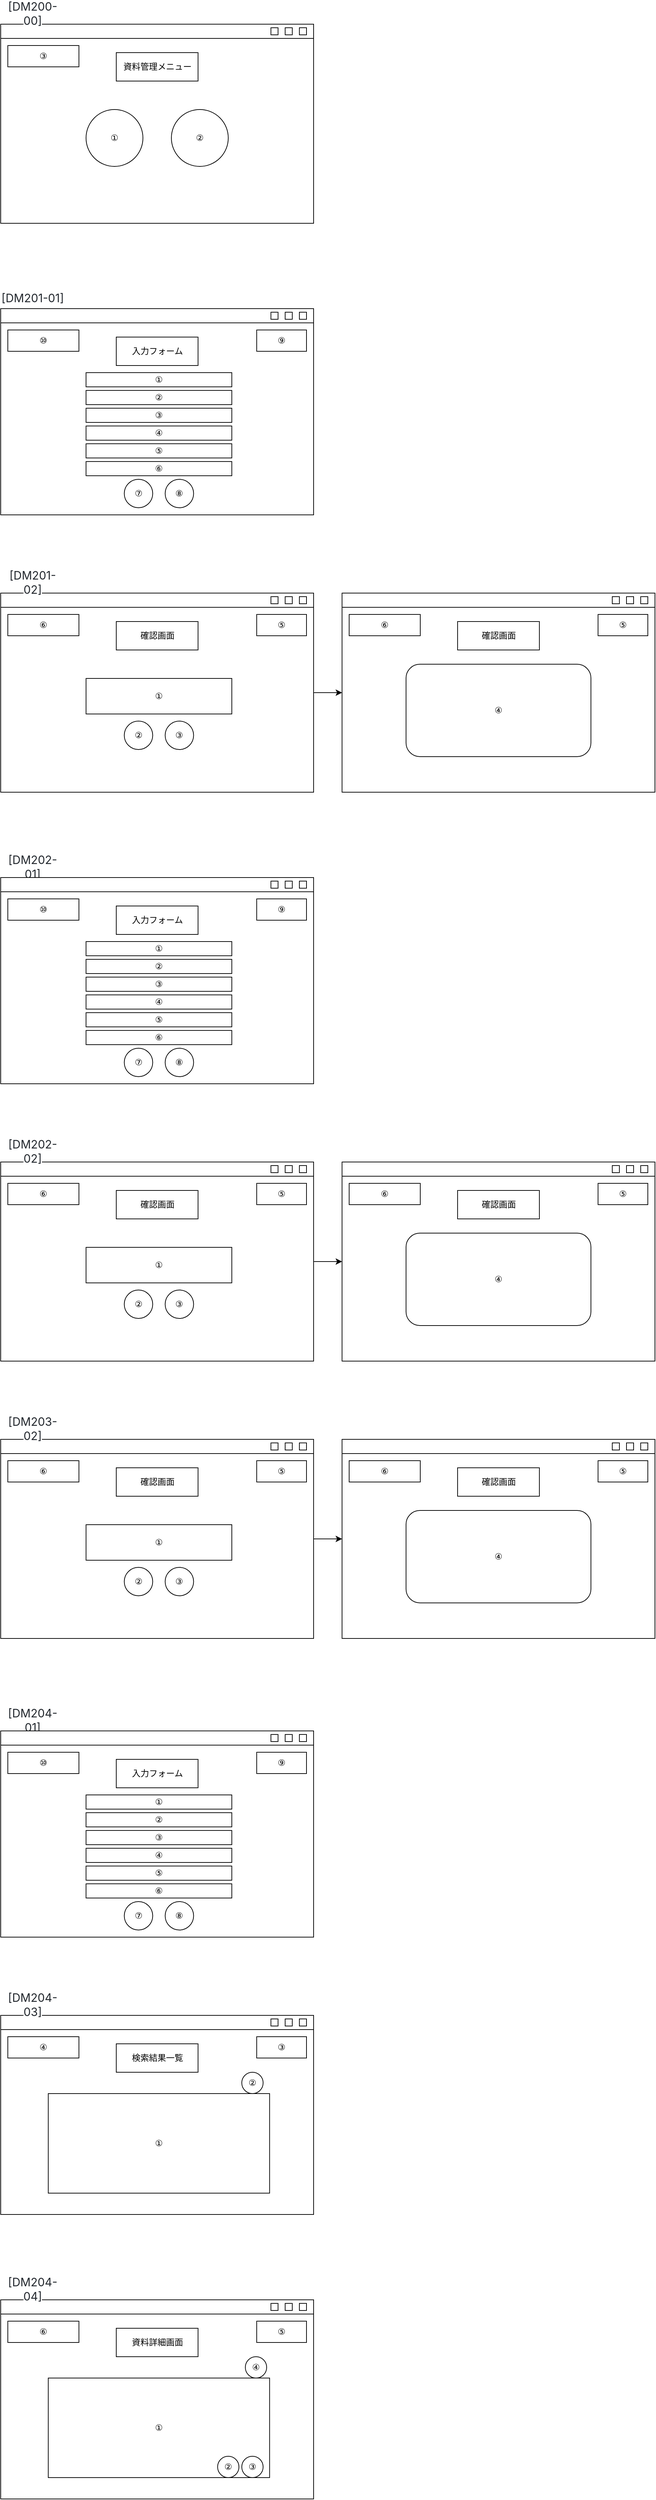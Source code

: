 <mxfile version="18.0.6" type="device"><diagram id="uIDjm1-luFgf9AakeljS" name="ページ1"><mxGraphModel dx="920" dy="865" grid="1" gridSize="10" guides="1" tooltips="1" connect="1" arrows="1" fold="1" page="1" pageScale="1" pageWidth="827" pageHeight="1169" math="0" shadow="0"><root><mxCell id="0"/><mxCell id="1" parent="0"/><mxCell id="z03bACxMXeNZqL-djIq0-5" value="" style="rounded=0;whiteSpace=wrap;html=1;" parent="1" vertex="1"><mxGeometry x="40" y="40" width="440" height="280" as="geometry"/></mxCell><mxCell id="z03bACxMXeNZqL-djIq0-6" value="" style="rounded=0;whiteSpace=wrap;html=1;" parent="1" vertex="1"><mxGeometry x="40" y="40" width="440" height="20" as="geometry"/></mxCell><mxCell id="z03bACxMXeNZqL-djIq0-9" value="" style="rounded=0;whiteSpace=wrap;html=1;" parent="1" vertex="1"><mxGeometry x="440" y="45" width="10" height="10" as="geometry"/></mxCell><mxCell id="z03bACxMXeNZqL-djIq0-10" value="" style="rounded=0;whiteSpace=wrap;html=1;" parent="1" vertex="1"><mxGeometry x="460" y="45" width="10" height="10" as="geometry"/></mxCell><mxCell id="z03bACxMXeNZqL-djIq0-13" value="" style="rounded=0;whiteSpace=wrap;html=1;" parent="1" vertex="1"><mxGeometry x="420" y="45" width="10" height="10" as="geometry"/></mxCell><mxCell id="z03bACxMXeNZqL-djIq0-14" value="③" style="rounded=0;whiteSpace=wrap;html=1;" parent="1" vertex="1"><mxGeometry x="50" y="70" width="100" height="30" as="geometry"/></mxCell><mxCell id="z03bACxMXeNZqL-djIq0-15" value="①" style="ellipse;whiteSpace=wrap;html=1;aspect=fixed;" parent="1" vertex="1"><mxGeometry x="160" y="160" width="80" height="80" as="geometry"/></mxCell><mxCell id="z03bACxMXeNZqL-djIq0-16" value="②" style="ellipse;whiteSpace=wrap;html=1;aspect=fixed;" parent="1" vertex="1"><mxGeometry x="280" y="160" width="80" height="80" as="geometry"/></mxCell><mxCell id="z03bACxMXeNZqL-djIq0-17" value="資料管理メニュー" style="rounded=0;whiteSpace=wrap;html=1;" parent="1" vertex="1"><mxGeometry x="202.5" y="80" width="115" height="40" as="geometry"/></mxCell><mxCell id="z03bACxMXeNZqL-djIq0-20" value="&lt;span style=&quot;color: rgb(36, 41, 47); font-family: -apple-system, BlinkMacSystemFont, &amp;quot;Segoe UI&amp;quot;, Helvetica, Arial, sans-serif, &amp;quot;Apple Color Emoji&amp;quot;, &amp;quot;Segoe UI Emoji&amp;quot;; font-size: 16px; text-align: left; background-color: rgb(255, 255, 255);&quot;&gt;[DM200-00]&lt;/span&gt;" style="text;html=1;strokeColor=none;fillColor=none;align=center;verticalAlign=middle;whiteSpace=wrap;rounded=0;" parent="1" vertex="1"><mxGeometry x="40" y="10" width="90" height="30" as="geometry"/></mxCell><mxCell id="z03bACxMXeNZqL-djIq0-21" value="" style="rounded=0;whiteSpace=wrap;html=1;" parent="1" vertex="1"><mxGeometry x="40" y="440" width="440" height="290" as="geometry"/></mxCell><mxCell id="z03bACxMXeNZqL-djIq0-22" value="" style="rounded=0;whiteSpace=wrap;html=1;" parent="1" vertex="1"><mxGeometry x="40" y="440" width="440" height="20" as="geometry"/></mxCell><mxCell id="z03bACxMXeNZqL-djIq0-23" value="" style="rounded=0;whiteSpace=wrap;html=1;" parent="1" vertex="1"><mxGeometry x="440" y="445" width="10" height="10" as="geometry"/></mxCell><mxCell id="z03bACxMXeNZqL-djIq0-24" value="" style="rounded=0;whiteSpace=wrap;html=1;" parent="1" vertex="1"><mxGeometry x="460" y="445" width="10" height="10" as="geometry"/></mxCell><mxCell id="z03bACxMXeNZqL-djIq0-25" value="" style="rounded=0;whiteSpace=wrap;html=1;" parent="1" vertex="1"><mxGeometry x="420" y="445" width="10" height="10" as="geometry"/></mxCell><mxCell id="z03bACxMXeNZqL-djIq0-26" value="⑩" style="rounded=0;whiteSpace=wrap;html=1;" parent="1" vertex="1"><mxGeometry x="50" y="470" width="100" height="30" as="geometry"/></mxCell><mxCell id="z03bACxMXeNZqL-djIq0-29" value="入力フォーム" style="rounded=0;whiteSpace=wrap;html=1;" parent="1" vertex="1"><mxGeometry x="202.5" y="480" width="115" height="40" as="geometry"/></mxCell><mxCell id="z03bACxMXeNZqL-djIq0-30" value="&lt;span style=&quot;color: rgb(36, 41, 47); font-family: -apple-system, BlinkMacSystemFont, &amp;quot;Segoe UI&amp;quot;, Helvetica, Arial, sans-serif, &amp;quot;Apple Color Emoji&amp;quot;, &amp;quot;Segoe UI Emoji&amp;quot;; font-size: 16px; text-align: left; background-color: rgb(255, 255, 255);&quot;&gt;[DM201-01]&lt;/span&gt;" style="text;html=1;strokeColor=none;fillColor=none;align=center;verticalAlign=middle;whiteSpace=wrap;rounded=0;" parent="1" vertex="1"><mxGeometry x="40" y="410" width="90" height="30" as="geometry"/></mxCell><mxCell id="z03bACxMXeNZqL-djIq0-32" value="⑨" style="rounded=0;whiteSpace=wrap;html=1;" parent="1" vertex="1"><mxGeometry x="400" y="470" width="70" height="30" as="geometry"/></mxCell><mxCell id="z03bACxMXeNZqL-djIq0-33" value="①" style="rounded=0;whiteSpace=wrap;html=1;" parent="1" vertex="1"><mxGeometry x="159.99" y="530" width="205" height="20" as="geometry"/></mxCell><mxCell id="z03bACxMXeNZqL-djIq0-34" value="②" style="rounded=0;whiteSpace=wrap;html=1;" parent="1" vertex="1"><mxGeometry x="159.99" y="555" width="205" height="20" as="geometry"/></mxCell><mxCell id="z03bACxMXeNZqL-djIq0-36" value="⑦" style="ellipse;whiteSpace=wrap;html=1;aspect=fixed;" parent="1" vertex="1"><mxGeometry x="213.76" y="680" width="40" height="40" as="geometry"/></mxCell><mxCell id="z03bACxMXeNZqL-djIq0-38" value="⑧" style="ellipse;whiteSpace=wrap;html=1;aspect=fixed;" parent="1" vertex="1"><mxGeometry x="271.26" y="680" width="40" height="40" as="geometry"/></mxCell><mxCell id="z03bACxMXeNZqL-djIq0-77" style="edgeStyle=orthogonalEdgeStyle;rounded=0;orthogonalLoop=1;jettySize=auto;html=1;entryX=0;entryY=0.5;entryDx=0;entryDy=0;" parent="1" source="z03bACxMXeNZqL-djIq0-52" target="z03bACxMXeNZqL-djIq0-65" edge="1"><mxGeometry relative="1" as="geometry"/></mxCell><mxCell id="z03bACxMXeNZqL-djIq0-52" value="" style="rounded=0;whiteSpace=wrap;html=1;" parent="1" vertex="1"><mxGeometry x="40" y="840" width="440" height="280" as="geometry"/></mxCell><mxCell id="z03bACxMXeNZqL-djIq0-53" value="" style="rounded=0;whiteSpace=wrap;html=1;" parent="1" vertex="1"><mxGeometry x="40" y="840" width="440" height="20" as="geometry"/></mxCell><mxCell id="z03bACxMXeNZqL-djIq0-54" value="" style="rounded=0;whiteSpace=wrap;html=1;" parent="1" vertex="1"><mxGeometry x="440" y="845" width="10" height="10" as="geometry"/></mxCell><mxCell id="z03bACxMXeNZqL-djIq0-55" value="" style="rounded=0;whiteSpace=wrap;html=1;" parent="1" vertex="1"><mxGeometry x="460" y="845" width="10" height="10" as="geometry"/></mxCell><mxCell id="z03bACxMXeNZqL-djIq0-56" value="" style="rounded=0;whiteSpace=wrap;html=1;" parent="1" vertex="1"><mxGeometry x="420" y="845" width="10" height="10" as="geometry"/></mxCell><mxCell id="z03bACxMXeNZqL-djIq0-57" value="⑥" style="rounded=0;whiteSpace=wrap;html=1;" parent="1" vertex="1"><mxGeometry x="50" y="870" width="100" height="30" as="geometry"/></mxCell><mxCell id="z03bACxMXeNZqL-djIq0-58" value="確認画面" style="rounded=0;whiteSpace=wrap;html=1;" parent="1" vertex="1"><mxGeometry x="202.5" y="880" width="115" height="40" as="geometry"/></mxCell><mxCell id="z03bACxMXeNZqL-djIq0-59" value="&lt;span style=&quot;color: rgb(36, 41, 47); font-family: -apple-system, BlinkMacSystemFont, &amp;quot;Segoe UI&amp;quot;, Helvetica, Arial, sans-serif, &amp;quot;Apple Color Emoji&amp;quot;, &amp;quot;Segoe UI Emoji&amp;quot;; font-size: 16px; text-align: left; background-color: rgb(255, 255, 255);&quot;&gt;[DM201-02]&lt;/span&gt;" style="text;html=1;strokeColor=none;fillColor=none;align=center;verticalAlign=middle;whiteSpace=wrap;rounded=0;" parent="1" vertex="1"><mxGeometry x="40" y="810" width="90" height="30" as="geometry"/></mxCell><mxCell id="z03bACxMXeNZqL-djIq0-60" value="⑤" style="rounded=0;whiteSpace=wrap;html=1;" parent="1" vertex="1"><mxGeometry x="400" y="870" width="70" height="30" as="geometry"/></mxCell><mxCell id="z03bACxMXeNZqL-djIq0-61" value="①" style="rounded=0;whiteSpace=wrap;html=1;" parent="1" vertex="1"><mxGeometry x="160" y="960" width="205" height="50" as="geometry"/></mxCell><mxCell id="z03bACxMXeNZqL-djIq0-63" value="②" style="ellipse;whiteSpace=wrap;html=1;aspect=fixed;" parent="1" vertex="1"><mxGeometry x="213.75" y="1020" width="40" height="40" as="geometry"/></mxCell><mxCell id="z03bACxMXeNZqL-djIq0-64" value="③" style="ellipse;whiteSpace=wrap;html=1;aspect=fixed;" parent="1" vertex="1"><mxGeometry x="271.25" y="1020" width="40" height="40" as="geometry"/></mxCell><mxCell id="z03bACxMXeNZqL-djIq0-65" value="" style="rounded=0;whiteSpace=wrap;html=1;" parent="1" vertex="1"><mxGeometry x="520" y="840" width="440" height="280" as="geometry"/></mxCell><mxCell id="z03bACxMXeNZqL-djIq0-66" value="" style="rounded=0;whiteSpace=wrap;html=1;" parent="1" vertex="1"><mxGeometry x="520" y="840" width="440" height="20" as="geometry"/></mxCell><mxCell id="z03bACxMXeNZqL-djIq0-67" value="" style="rounded=0;whiteSpace=wrap;html=1;" parent="1" vertex="1"><mxGeometry x="920" y="845" width="10" height="10" as="geometry"/></mxCell><mxCell id="z03bACxMXeNZqL-djIq0-68" value="" style="rounded=0;whiteSpace=wrap;html=1;" parent="1" vertex="1"><mxGeometry x="940" y="845" width="10" height="10" as="geometry"/></mxCell><mxCell id="z03bACxMXeNZqL-djIq0-69" value="" style="rounded=0;whiteSpace=wrap;html=1;" parent="1" vertex="1"><mxGeometry x="900" y="845" width="10" height="10" as="geometry"/></mxCell><mxCell id="z03bACxMXeNZqL-djIq0-70" value="⑥" style="rounded=0;whiteSpace=wrap;html=1;" parent="1" vertex="1"><mxGeometry x="530" y="870" width="100" height="30" as="geometry"/></mxCell><mxCell id="z03bACxMXeNZqL-djIq0-71" value="確認画面" style="rounded=0;whiteSpace=wrap;html=1;" parent="1" vertex="1"><mxGeometry x="682.5" y="880" width="115" height="40" as="geometry"/></mxCell><mxCell id="z03bACxMXeNZqL-djIq0-73" value="⑤" style="rounded=0;whiteSpace=wrap;html=1;" parent="1" vertex="1"><mxGeometry x="880" y="870" width="70" height="30" as="geometry"/></mxCell><mxCell id="z03bACxMXeNZqL-djIq0-79" value="④" style="rounded=1;whiteSpace=wrap;html=1;" parent="1" vertex="1"><mxGeometry x="610" y="940" width="260" height="130" as="geometry"/></mxCell><mxCell id="z03bACxMXeNZqL-djIq0-122" value="&lt;span style=&quot;color: rgb(36, 41, 47); font-family: -apple-system, BlinkMacSystemFont, &amp;quot;Segoe UI&amp;quot;, Helvetica, Arial, sans-serif, &amp;quot;Apple Color Emoji&amp;quot;, &amp;quot;Segoe UI Emoji&amp;quot;; font-size: 16px; text-align: left; background-color: rgb(255, 255, 255);&quot;&gt;[DM202-01]&lt;/span&gt;" style="text;html=1;strokeColor=none;fillColor=none;align=center;verticalAlign=middle;whiteSpace=wrap;rounded=0;" parent="1" vertex="1"><mxGeometry x="40" y="1210" width="90" height="30" as="geometry"/></mxCell><mxCell id="z03bACxMXeNZqL-djIq0-128" style="edgeStyle=orthogonalEdgeStyle;rounded=0;orthogonalLoop=1;jettySize=auto;html=1;entryX=0;entryY=0.5;entryDx=0;entryDy=0;" parent="1" source="z03bACxMXeNZqL-djIq0-129" target="z03bACxMXeNZqL-djIq0-141" edge="1"><mxGeometry relative="1" as="geometry"/></mxCell><mxCell id="z03bACxMXeNZqL-djIq0-129" value="" style="rounded=0;whiteSpace=wrap;html=1;" parent="1" vertex="1"><mxGeometry x="40" y="1640" width="440" height="280" as="geometry"/></mxCell><mxCell id="z03bACxMXeNZqL-djIq0-130" value="" style="rounded=0;whiteSpace=wrap;html=1;" parent="1" vertex="1"><mxGeometry x="40" y="1640" width="440" height="20" as="geometry"/></mxCell><mxCell id="z03bACxMXeNZqL-djIq0-131" value="" style="rounded=0;whiteSpace=wrap;html=1;" parent="1" vertex="1"><mxGeometry x="440" y="1645" width="10" height="10" as="geometry"/></mxCell><mxCell id="z03bACxMXeNZqL-djIq0-132" value="" style="rounded=0;whiteSpace=wrap;html=1;" parent="1" vertex="1"><mxGeometry x="460" y="1645" width="10" height="10" as="geometry"/></mxCell><mxCell id="z03bACxMXeNZqL-djIq0-133" value="" style="rounded=0;whiteSpace=wrap;html=1;" parent="1" vertex="1"><mxGeometry x="420" y="1645" width="10" height="10" as="geometry"/></mxCell><mxCell id="z03bACxMXeNZqL-djIq0-134" value="⑥" style="rounded=0;whiteSpace=wrap;html=1;" parent="1" vertex="1"><mxGeometry x="50" y="1670" width="100" height="30" as="geometry"/></mxCell><mxCell id="z03bACxMXeNZqL-djIq0-135" value="確認画面" style="rounded=0;whiteSpace=wrap;html=1;" parent="1" vertex="1"><mxGeometry x="202.5" y="1680" width="115" height="40" as="geometry"/></mxCell><mxCell id="z03bACxMXeNZqL-djIq0-136" value="&lt;span style=&quot;color: rgb(36, 41, 47); font-family: -apple-system, BlinkMacSystemFont, &amp;quot;Segoe UI&amp;quot;, Helvetica, Arial, sans-serif, &amp;quot;Apple Color Emoji&amp;quot;, &amp;quot;Segoe UI Emoji&amp;quot;; font-size: 16px; text-align: left; background-color: rgb(255, 255, 255);&quot;&gt;[DM202-02]&lt;/span&gt;" style="text;html=1;strokeColor=none;fillColor=none;align=center;verticalAlign=middle;whiteSpace=wrap;rounded=0;" parent="1" vertex="1"><mxGeometry x="40" y="1610" width="90" height="30" as="geometry"/></mxCell><mxCell id="z03bACxMXeNZqL-djIq0-137" value="⑤" style="rounded=0;whiteSpace=wrap;html=1;" parent="1" vertex="1"><mxGeometry x="400" y="1670" width="70" height="30" as="geometry"/></mxCell><mxCell id="z03bACxMXeNZqL-djIq0-138" value="①" style="rounded=0;whiteSpace=wrap;html=1;" parent="1" vertex="1"><mxGeometry x="160" y="1760" width="205" height="50" as="geometry"/></mxCell><mxCell id="z03bACxMXeNZqL-djIq0-139" value="②" style="ellipse;whiteSpace=wrap;html=1;aspect=fixed;" parent="1" vertex="1"><mxGeometry x="213.75" y="1820" width="40" height="40" as="geometry"/></mxCell><mxCell id="z03bACxMXeNZqL-djIq0-140" value="③" style="ellipse;whiteSpace=wrap;html=1;aspect=fixed;" parent="1" vertex="1"><mxGeometry x="271.25" y="1820" width="40" height="40" as="geometry"/></mxCell><mxCell id="z03bACxMXeNZqL-djIq0-141" value="" style="rounded=0;whiteSpace=wrap;html=1;" parent="1" vertex="1"><mxGeometry x="520" y="1640" width="440" height="280" as="geometry"/></mxCell><mxCell id="z03bACxMXeNZqL-djIq0-142" value="" style="rounded=0;whiteSpace=wrap;html=1;" parent="1" vertex="1"><mxGeometry x="520" y="1640" width="440" height="20" as="geometry"/></mxCell><mxCell id="z03bACxMXeNZqL-djIq0-143" value="" style="rounded=0;whiteSpace=wrap;html=1;" parent="1" vertex="1"><mxGeometry x="920" y="1645" width="10" height="10" as="geometry"/></mxCell><mxCell id="z03bACxMXeNZqL-djIq0-144" value="" style="rounded=0;whiteSpace=wrap;html=1;" parent="1" vertex="1"><mxGeometry x="940" y="1645" width="10" height="10" as="geometry"/></mxCell><mxCell id="z03bACxMXeNZqL-djIq0-145" value="" style="rounded=0;whiteSpace=wrap;html=1;" parent="1" vertex="1"><mxGeometry x="900" y="1645" width="10" height="10" as="geometry"/></mxCell><mxCell id="z03bACxMXeNZqL-djIq0-146" value="⑥" style="rounded=0;whiteSpace=wrap;html=1;" parent="1" vertex="1"><mxGeometry x="530" y="1670" width="100" height="30" as="geometry"/></mxCell><mxCell id="z03bACxMXeNZqL-djIq0-147" value="確認画面" style="rounded=0;whiteSpace=wrap;html=1;" parent="1" vertex="1"><mxGeometry x="682.5" y="1680" width="115" height="40" as="geometry"/></mxCell><mxCell id="z03bACxMXeNZqL-djIq0-148" value="⑤" style="rounded=0;whiteSpace=wrap;html=1;" parent="1" vertex="1"><mxGeometry x="880" y="1670" width="70" height="30" as="geometry"/></mxCell><mxCell id="z03bACxMXeNZqL-djIq0-149" value="④" style="rounded=1;whiteSpace=wrap;html=1;" parent="1" vertex="1"><mxGeometry x="610" y="1740" width="260" height="130" as="geometry"/></mxCell><mxCell id="z03bACxMXeNZqL-djIq0-150" style="edgeStyle=orthogonalEdgeStyle;rounded=0;orthogonalLoop=1;jettySize=auto;html=1;entryX=0;entryY=0.5;entryDx=0;entryDy=0;" parent="1" source="z03bACxMXeNZqL-djIq0-151" target="z03bACxMXeNZqL-djIq0-163" edge="1"><mxGeometry relative="1" as="geometry"/></mxCell><mxCell id="z03bACxMXeNZqL-djIq0-151" value="" style="rounded=0;whiteSpace=wrap;html=1;" parent="1" vertex="1"><mxGeometry x="40" y="2030" width="440" height="280" as="geometry"/></mxCell><mxCell id="z03bACxMXeNZqL-djIq0-152" value="" style="rounded=0;whiteSpace=wrap;html=1;" parent="1" vertex="1"><mxGeometry x="40" y="2030" width="440" height="20" as="geometry"/></mxCell><mxCell id="z03bACxMXeNZqL-djIq0-153" value="" style="rounded=0;whiteSpace=wrap;html=1;" parent="1" vertex="1"><mxGeometry x="440" y="2035" width="10" height="10" as="geometry"/></mxCell><mxCell id="z03bACxMXeNZqL-djIq0-154" value="" style="rounded=0;whiteSpace=wrap;html=1;" parent="1" vertex="1"><mxGeometry x="460" y="2035" width="10" height="10" as="geometry"/></mxCell><mxCell id="z03bACxMXeNZqL-djIq0-155" value="" style="rounded=0;whiteSpace=wrap;html=1;" parent="1" vertex="1"><mxGeometry x="420" y="2035" width="10" height="10" as="geometry"/></mxCell><mxCell id="z03bACxMXeNZqL-djIq0-156" value="⑥" style="rounded=0;whiteSpace=wrap;html=1;" parent="1" vertex="1"><mxGeometry x="50" y="2060" width="100" height="30" as="geometry"/></mxCell><mxCell id="z03bACxMXeNZqL-djIq0-157" value="確認画面" style="rounded=0;whiteSpace=wrap;html=1;" parent="1" vertex="1"><mxGeometry x="202.5" y="2070" width="115" height="40" as="geometry"/></mxCell><mxCell id="z03bACxMXeNZqL-djIq0-158" value="&lt;span style=&quot;color: rgb(36, 41, 47); font-family: -apple-system, BlinkMacSystemFont, &amp;quot;Segoe UI&amp;quot;, Helvetica, Arial, sans-serif, &amp;quot;Apple Color Emoji&amp;quot;, &amp;quot;Segoe UI Emoji&amp;quot;; font-size: 16px; text-align: left; background-color: rgb(255, 255, 255);&quot;&gt;[DM203-02]&lt;/span&gt;" style="text;html=1;strokeColor=none;fillColor=none;align=center;verticalAlign=middle;whiteSpace=wrap;rounded=0;" parent="1" vertex="1"><mxGeometry x="40" y="2000" width="90" height="30" as="geometry"/></mxCell><mxCell id="z03bACxMXeNZqL-djIq0-159" value="⑤" style="rounded=0;whiteSpace=wrap;html=1;" parent="1" vertex="1"><mxGeometry x="400" y="2060" width="70" height="30" as="geometry"/></mxCell><mxCell id="z03bACxMXeNZqL-djIq0-160" value="①" style="rounded=0;whiteSpace=wrap;html=1;" parent="1" vertex="1"><mxGeometry x="160" y="2150" width="205" height="50" as="geometry"/></mxCell><mxCell id="z03bACxMXeNZqL-djIq0-161" value="②" style="ellipse;whiteSpace=wrap;html=1;aspect=fixed;" parent="1" vertex="1"><mxGeometry x="213.75" y="2210" width="40" height="40" as="geometry"/></mxCell><mxCell id="z03bACxMXeNZqL-djIq0-162" value="③" style="ellipse;whiteSpace=wrap;html=1;aspect=fixed;" parent="1" vertex="1"><mxGeometry x="271.25" y="2210" width="40" height="40" as="geometry"/></mxCell><mxCell id="z03bACxMXeNZqL-djIq0-163" value="" style="rounded=0;whiteSpace=wrap;html=1;" parent="1" vertex="1"><mxGeometry x="520" y="2030" width="440" height="280" as="geometry"/></mxCell><mxCell id="z03bACxMXeNZqL-djIq0-164" value="" style="rounded=0;whiteSpace=wrap;html=1;" parent="1" vertex="1"><mxGeometry x="520" y="2030" width="440" height="20" as="geometry"/></mxCell><mxCell id="z03bACxMXeNZqL-djIq0-165" value="" style="rounded=0;whiteSpace=wrap;html=1;" parent="1" vertex="1"><mxGeometry x="920" y="2035" width="10" height="10" as="geometry"/></mxCell><mxCell id="z03bACxMXeNZqL-djIq0-166" value="" style="rounded=0;whiteSpace=wrap;html=1;" parent="1" vertex="1"><mxGeometry x="940" y="2035" width="10" height="10" as="geometry"/></mxCell><mxCell id="z03bACxMXeNZqL-djIq0-167" value="" style="rounded=0;whiteSpace=wrap;html=1;" parent="1" vertex="1"><mxGeometry x="900" y="2035" width="10" height="10" as="geometry"/></mxCell><mxCell id="z03bACxMXeNZqL-djIq0-168" value="⑥" style="rounded=0;whiteSpace=wrap;html=1;" parent="1" vertex="1"><mxGeometry x="530" y="2060" width="100" height="30" as="geometry"/></mxCell><mxCell id="z03bACxMXeNZqL-djIq0-169" value="確認画面" style="rounded=0;whiteSpace=wrap;html=1;" parent="1" vertex="1"><mxGeometry x="682.5" y="2070" width="115" height="40" as="geometry"/></mxCell><mxCell id="z03bACxMXeNZqL-djIq0-170" value="⑤" style="rounded=0;whiteSpace=wrap;html=1;" parent="1" vertex="1"><mxGeometry x="880" y="2060" width="70" height="30" as="geometry"/></mxCell><mxCell id="z03bACxMXeNZqL-djIq0-171" value="④" style="rounded=1;whiteSpace=wrap;html=1;" parent="1" vertex="1"><mxGeometry x="610" y="2130" width="260" height="130" as="geometry"/></mxCell><mxCell id="z03bACxMXeNZqL-djIq0-179" value="&lt;span style=&quot;color: rgb(36, 41, 47); font-family: -apple-system, BlinkMacSystemFont, &amp;quot;Segoe UI&amp;quot;, Helvetica, Arial, sans-serif, &amp;quot;Apple Color Emoji&amp;quot;, &amp;quot;Segoe UI Emoji&amp;quot;; font-size: 16px; text-align: left; background-color: rgb(255, 255, 255);&quot;&gt;[DM204-01]&lt;/span&gt;" style="text;html=1;strokeColor=none;fillColor=none;align=center;verticalAlign=middle;whiteSpace=wrap;rounded=0;" parent="1" vertex="1"><mxGeometry x="40" y="2410" width="90" height="30" as="geometry"/></mxCell><mxCell id="z03bACxMXeNZqL-djIq0-185" value="" style="rounded=0;whiteSpace=wrap;html=1;" parent="1" vertex="1"><mxGeometry x="40" y="2840" width="440" height="280" as="geometry"/></mxCell><mxCell id="z03bACxMXeNZqL-djIq0-186" value="" style="rounded=0;whiteSpace=wrap;html=1;" parent="1" vertex="1"><mxGeometry x="40" y="2840" width="440" height="20" as="geometry"/></mxCell><mxCell id="z03bACxMXeNZqL-djIq0-187" value="" style="rounded=0;whiteSpace=wrap;html=1;" parent="1" vertex="1"><mxGeometry x="440" y="2845" width="10" height="10" as="geometry"/></mxCell><mxCell id="z03bACxMXeNZqL-djIq0-188" value="" style="rounded=0;whiteSpace=wrap;html=1;" parent="1" vertex="1"><mxGeometry x="460" y="2845" width="10" height="10" as="geometry"/></mxCell><mxCell id="z03bACxMXeNZqL-djIq0-189" value="" style="rounded=0;whiteSpace=wrap;html=1;" parent="1" vertex="1"><mxGeometry x="420" y="2845" width="10" height="10" as="geometry"/></mxCell><mxCell id="z03bACxMXeNZqL-djIq0-190" value="④" style="rounded=0;whiteSpace=wrap;html=1;" parent="1" vertex="1"><mxGeometry x="50" y="2870" width="100" height="30" as="geometry"/></mxCell><mxCell id="z03bACxMXeNZqL-djIq0-191" value="検索結果一覧" style="rounded=0;whiteSpace=wrap;html=1;" parent="1" vertex="1"><mxGeometry x="202.5" y="2880" width="115" height="40" as="geometry"/></mxCell><mxCell id="z03bACxMXeNZqL-djIq0-192" value="&lt;span style=&quot;color: rgb(36, 41, 47); font-family: -apple-system, BlinkMacSystemFont, &amp;quot;Segoe UI&amp;quot;, Helvetica, Arial, sans-serif, &amp;quot;Apple Color Emoji&amp;quot;, &amp;quot;Segoe UI Emoji&amp;quot;; font-size: 16px; text-align: left; background-color: rgb(255, 255, 255);&quot;&gt;[DM204-03]&lt;/span&gt;" style="text;html=1;strokeColor=none;fillColor=none;align=center;verticalAlign=middle;whiteSpace=wrap;rounded=0;" parent="1" vertex="1"><mxGeometry x="40" y="2810" width="90" height="30" as="geometry"/></mxCell><mxCell id="z03bACxMXeNZqL-djIq0-193" value="③" style="rounded=0;whiteSpace=wrap;html=1;" parent="1" vertex="1"><mxGeometry x="400" y="2870" width="70" height="30" as="geometry"/></mxCell><mxCell id="z03bACxMXeNZqL-djIq0-194" value="①" style="rounded=0;whiteSpace=wrap;html=1;" parent="1" vertex="1"><mxGeometry x="106.88" y="2950" width="311.25" height="140" as="geometry"/></mxCell><mxCell id="z03bACxMXeNZqL-djIq0-207" value="" style="rounded=0;whiteSpace=wrap;html=1;" parent="1" vertex="1"><mxGeometry x="40" y="3240" width="440" height="280" as="geometry"/></mxCell><mxCell id="z03bACxMXeNZqL-djIq0-208" value="" style="rounded=0;whiteSpace=wrap;html=1;" parent="1" vertex="1"><mxGeometry x="40" y="3240" width="440" height="20" as="geometry"/></mxCell><mxCell id="z03bACxMXeNZqL-djIq0-209" value="" style="rounded=0;whiteSpace=wrap;html=1;" parent="1" vertex="1"><mxGeometry x="440" y="3245" width="10" height="10" as="geometry"/></mxCell><mxCell id="z03bACxMXeNZqL-djIq0-210" value="" style="rounded=0;whiteSpace=wrap;html=1;" parent="1" vertex="1"><mxGeometry x="460" y="3245" width="10" height="10" as="geometry"/></mxCell><mxCell id="z03bACxMXeNZqL-djIq0-211" value="" style="rounded=0;whiteSpace=wrap;html=1;" parent="1" vertex="1"><mxGeometry x="420" y="3245" width="10" height="10" as="geometry"/></mxCell><mxCell id="z03bACxMXeNZqL-djIq0-212" value="⑥" style="rounded=0;whiteSpace=wrap;html=1;" parent="1" vertex="1"><mxGeometry x="50" y="3270" width="100" height="30" as="geometry"/></mxCell><mxCell id="z03bACxMXeNZqL-djIq0-213" value="資料詳細画面" style="rounded=0;whiteSpace=wrap;html=1;" parent="1" vertex="1"><mxGeometry x="202.5" y="3280" width="115" height="40" as="geometry"/></mxCell><mxCell id="z03bACxMXeNZqL-djIq0-214" value="&lt;span style=&quot;color: rgb(36, 41, 47); font-family: -apple-system, BlinkMacSystemFont, &amp;quot;Segoe UI&amp;quot;, Helvetica, Arial, sans-serif, &amp;quot;Apple Color Emoji&amp;quot;, &amp;quot;Segoe UI Emoji&amp;quot;; font-size: 16px; text-align: left; background-color: rgb(255, 255, 255);&quot;&gt;[DM204-04]&lt;/span&gt;" style="text;html=1;strokeColor=none;fillColor=none;align=center;verticalAlign=middle;whiteSpace=wrap;rounded=0;" parent="1" vertex="1"><mxGeometry x="40" y="3210" width="90" height="30" as="geometry"/></mxCell><mxCell id="z03bACxMXeNZqL-djIq0-215" value="⑤" style="rounded=0;whiteSpace=wrap;html=1;" parent="1" vertex="1"><mxGeometry x="400" y="3270" width="70" height="30" as="geometry"/></mxCell><mxCell id="z03bACxMXeNZqL-djIq0-216" value="①" style="rounded=0;whiteSpace=wrap;html=1;" parent="1" vertex="1"><mxGeometry x="106.88" y="3350" width="311.25" height="140" as="geometry"/></mxCell><mxCell id="z03bACxMXeNZqL-djIq0-219" value="②" style="ellipse;whiteSpace=wrap;html=1;aspect=fixed;" parent="1" vertex="1"><mxGeometry x="345.01" y="3460" width="30" height="30" as="geometry"/></mxCell><mxCell id="z03bACxMXeNZqL-djIq0-220" value="③" style="ellipse;whiteSpace=wrap;html=1;aspect=fixed;" parent="1" vertex="1"><mxGeometry x="379.01" y="3460" width="30" height="30" as="geometry"/></mxCell><mxCell id="pjvJ5bmQ3Ig1SlmBDXbv-2" value="④" style="ellipse;whiteSpace=wrap;html=1;aspect=fixed;" parent="1" vertex="1"><mxGeometry x="384" y="3320" width="30" height="30" as="geometry"/></mxCell><mxCell id="pjvJ5bmQ3Ig1SlmBDXbv-3" value="②" style="ellipse;whiteSpace=wrap;html=1;aspect=fixed;" parent="1" vertex="1"><mxGeometry x="379.01" y="2920" width="30" height="30" as="geometry"/></mxCell><mxCell id="F4XtLCjFutgpP3i_7rod-1" value="③" style="rounded=0;whiteSpace=wrap;html=1;" parent="1" vertex="1"><mxGeometry x="160" y="580" width="205" height="20" as="geometry"/></mxCell><mxCell id="F4XtLCjFutgpP3i_7rod-2" value="④" style="rounded=0;whiteSpace=wrap;html=1;" parent="1" vertex="1"><mxGeometry x="160" y="605" width="205" height="20" as="geometry"/></mxCell><mxCell id="F4XtLCjFutgpP3i_7rod-3" value="⑤" style="rounded=0;whiteSpace=wrap;html=1;" parent="1" vertex="1"><mxGeometry x="159.99" y="630" width="205" height="20" as="geometry"/></mxCell><mxCell id="F4XtLCjFutgpP3i_7rod-4" value="⑥" style="rounded=0;whiteSpace=wrap;html=1;" parent="1" vertex="1"><mxGeometry x="159.99" y="655" width="205" height="20" as="geometry"/></mxCell><mxCell id="F4XtLCjFutgpP3i_7rod-5" value="" style="rounded=0;whiteSpace=wrap;html=1;" parent="1" vertex="1"><mxGeometry x="40" y="1240" width="440" height="290" as="geometry"/></mxCell><mxCell id="F4XtLCjFutgpP3i_7rod-6" value="" style="rounded=0;whiteSpace=wrap;html=1;" parent="1" vertex="1"><mxGeometry x="40" y="1240" width="440" height="20" as="geometry"/></mxCell><mxCell id="F4XtLCjFutgpP3i_7rod-7" value="" style="rounded=0;whiteSpace=wrap;html=1;" parent="1" vertex="1"><mxGeometry x="440" y="1245" width="10" height="10" as="geometry"/></mxCell><mxCell id="F4XtLCjFutgpP3i_7rod-8" value="" style="rounded=0;whiteSpace=wrap;html=1;" parent="1" vertex="1"><mxGeometry x="460" y="1245" width="10" height="10" as="geometry"/></mxCell><mxCell id="F4XtLCjFutgpP3i_7rod-9" value="" style="rounded=0;whiteSpace=wrap;html=1;" parent="1" vertex="1"><mxGeometry x="420" y="1245" width="10" height="10" as="geometry"/></mxCell><mxCell id="F4XtLCjFutgpP3i_7rod-10" value="⑩" style="rounded=0;whiteSpace=wrap;html=1;" parent="1" vertex="1"><mxGeometry x="50" y="1270" width="100" height="30" as="geometry"/></mxCell><mxCell id="F4XtLCjFutgpP3i_7rod-11" value="入力フォーム" style="rounded=0;whiteSpace=wrap;html=1;" parent="1" vertex="1"><mxGeometry x="202.5" y="1280" width="115" height="40" as="geometry"/></mxCell><mxCell id="F4XtLCjFutgpP3i_7rod-12" value="⑨" style="rounded=0;whiteSpace=wrap;html=1;" parent="1" vertex="1"><mxGeometry x="400" y="1270" width="70" height="30" as="geometry"/></mxCell><mxCell id="F4XtLCjFutgpP3i_7rod-13" value="①" style="rounded=0;whiteSpace=wrap;html=1;" parent="1" vertex="1"><mxGeometry x="159.99" y="1330" width="205" height="20" as="geometry"/></mxCell><mxCell id="F4XtLCjFutgpP3i_7rod-14" value="②" style="rounded=0;whiteSpace=wrap;html=1;" parent="1" vertex="1"><mxGeometry x="159.99" y="1355" width="205" height="20" as="geometry"/></mxCell><mxCell id="F4XtLCjFutgpP3i_7rod-15" value="⑦" style="ellipse;whiteSpace=wrap;html=1;aspect=fixed;" parent="1" vertex="1"><mxGeometry x="213.76" y="1480" width="40" height="40" as="geometry"/></mxCell><mxCell id="F4XtLCjFutgpP3i_7rod-16" value="⑧" style="ellipse;whiteSpace=wrap;html=1;aspect=fixed;" parent="1" vertex="1"><mxGeometry x="271.26" y="1480" width="40" height="40" as="geometry"/></mxCell><mxCell id="F4XtLCjFutgpP3i_7rod-17" value="③" style="rounded=0;whiteSpace=wrap;html=1;" parent="1" vertex="1"><mxGeometry x="160" y="1380" width="205" height="20" as="geometry"/></mxCell><mxCell id="F4XtLCjFutgpP3i_7rod-18" value="④" style="rounded=0;whiteSpace=wrap;html=1;" parent="1" vertex="1"><mxGeometry x="160" y="1405" width="205" height="20" as="geometry"/></mxCell><mxCell id="F4XtLCjFutgpP3i_7rod-19" value="⑤" style="rounded=0;whiteSpace=wrap;html=1;" parent="1" vertex="1"><mxGeometry x="159.99" y="1430" width="205" height="20" as="geometry"/></mxCell><mxCell id="F4XtLCjFutgpP3i_7rod-20" value="⑥" style="rounded=0;whiteSpace=wrap;html=1;" parent="1" vertex="1"><mxGeometry x="159.99" y="1455" width="205" height="20" as="geometry"/></mxCell><mxCell id="F4XtLCjFutgpP3i_7rod-21" value="" style="rounded=0;whiteSpace=wrap;html=1;" parent="1" vertex="1"><mxGeometry x="40" y="2440" width="440" height="290" as="geometry"/></mxCell><mxCell id="F4XtLCjFutgpP3i_7rod-22" value="" style="rounded=0;whiteSpace=wrap;html=1;" parent="1" vertex="1"><mxGeometry x="40" y="2440" width="440" height="20" as="geometry"/></mxCell><mxCell id="F4XtLCjFutgpP3i_7rod-23" value="" style="rounded=0;whiteSpace=wrap;html=1;" parent="1" vertex="1"><mxGeometry x="440" y="2445" width="10" height="10" as="geometry"/></mxCell><mxCell id="F4XtLCjFutgpP3i_7rod-24" value="" style="rounded=0;whiteSpace=wrap;html=1;" parent="1" vertex="1"><mxGeometry x="460" y="2445" width="10" height="10" as="geometry"/></mxCell><mxCell id="F4XtLCjFutgpP3i_7rod-25" value="" style="rounded=0;whiteSpace=wrap;html=1;" parent="1" vertex="1"><mxGeometry x="420" y="2445" width="10" height="10" as="geometry"/></mxCell><mxCell id="F4XtLCjFutgpP3i_7rod-26" value="⑩" style="rounded=0;whiteSpace=wrap;html=1;" parent="1" vertex="1"><mxGeometry x="50" y="2470" width="100" height="30" as="geometry"/></mxCell><mxCell id="F4XtLCjFutgpP3i_7rod-27" value="入力フォーム" style="rounded=0;whiteSpace=wrap;html=1;" parent="1" vertex="1"><mxGeometry x="202.5" y="2480" width="115" height="40" as="geometry"/></mxCell><mxCell id="F4XtLCjFutgpP3i_7rod-28" value="⑨" style="rounded=0;whiteSpace=wrap;html=1;" parent="1" vertex="1"><mxGeometry x="400" y="2470" width="70" height="30" as="geometry"/></mxCell><mxCell id="F4XtLCjFutgpP3i_7rod-29" value="①" style="rounded=0;whiteSpace=wrap;html=1;" parent="1" vertex="1"><mxGeometry x="159.99" y="2530" width="205" height="20" as="geometry"/></mxCell><mxCell id="F4XtLCjFutgpP3i_7rod-30" value="②" style="rounded=0;whiteSpace=wrap;html=1;" parent="1" vertex="1"><mxGeometry x="159.99" y="2555" width="205" height="20" as="geometry"/></mxCell><mxCell id="F4XtLCjFutgpP3i_7rod-31" value="⑦" style="ellipse;whiteSpace=wrap;html=1;aspect=fixed;" parent="1" vertex="1"><mxGeometry x="213.76" y="2680" width="40" height="40" as="geometry"/></mxCell><mxCell id="F4XtLCjFutgpP3i_7rod-32" value="⑧" style="ellipse;whiteSpace=wrap;html=1;aspect=fixed;" parent="1" vertex="1"><mxGeometry x="271.26" y="2680" width="40" height="40" as="geometry"/></mxCell><mxCell id="F4XtLCjFutgpP3i_7rod-33" value="③" style="rounded=0;whiteSpace=wrap;html=1;" parent="1" vertex="1"><mxGeometry x="160" y="2580" width="205" height="20" as="geometry"/></mxCell><mxCell id="F4XtLCjFutgpP3i_7rod-34" value="④" style="rounded=0;whiteSpace=wrap;html=1;" parent="1" vertex="1"><mxGeometry x="160" y="2605" width="205" height="20" as="geometry"/></mxCell><mxCell id="F4XtLCjFutgpP3i_7rod-35" value="⑤" style="rounded=0;whiteSpace=wrap;html=1;" parent="1" vertex="1"><mxGeometry x="159.99" y="2630" width="205" height="20" as="geometry"/></mxCell><mxCell id="F4XtLCjFutgpP3i_7rod-36" value="⑥" style="rounded=0;whiteSpace=wrap;html=1;" parent="1" vertex="1"><mxGeometry x="159.99" y="2655" width="205" height="20" as="geometry"/></mxCell></root></mxGraphModel></diagram></mxfile>